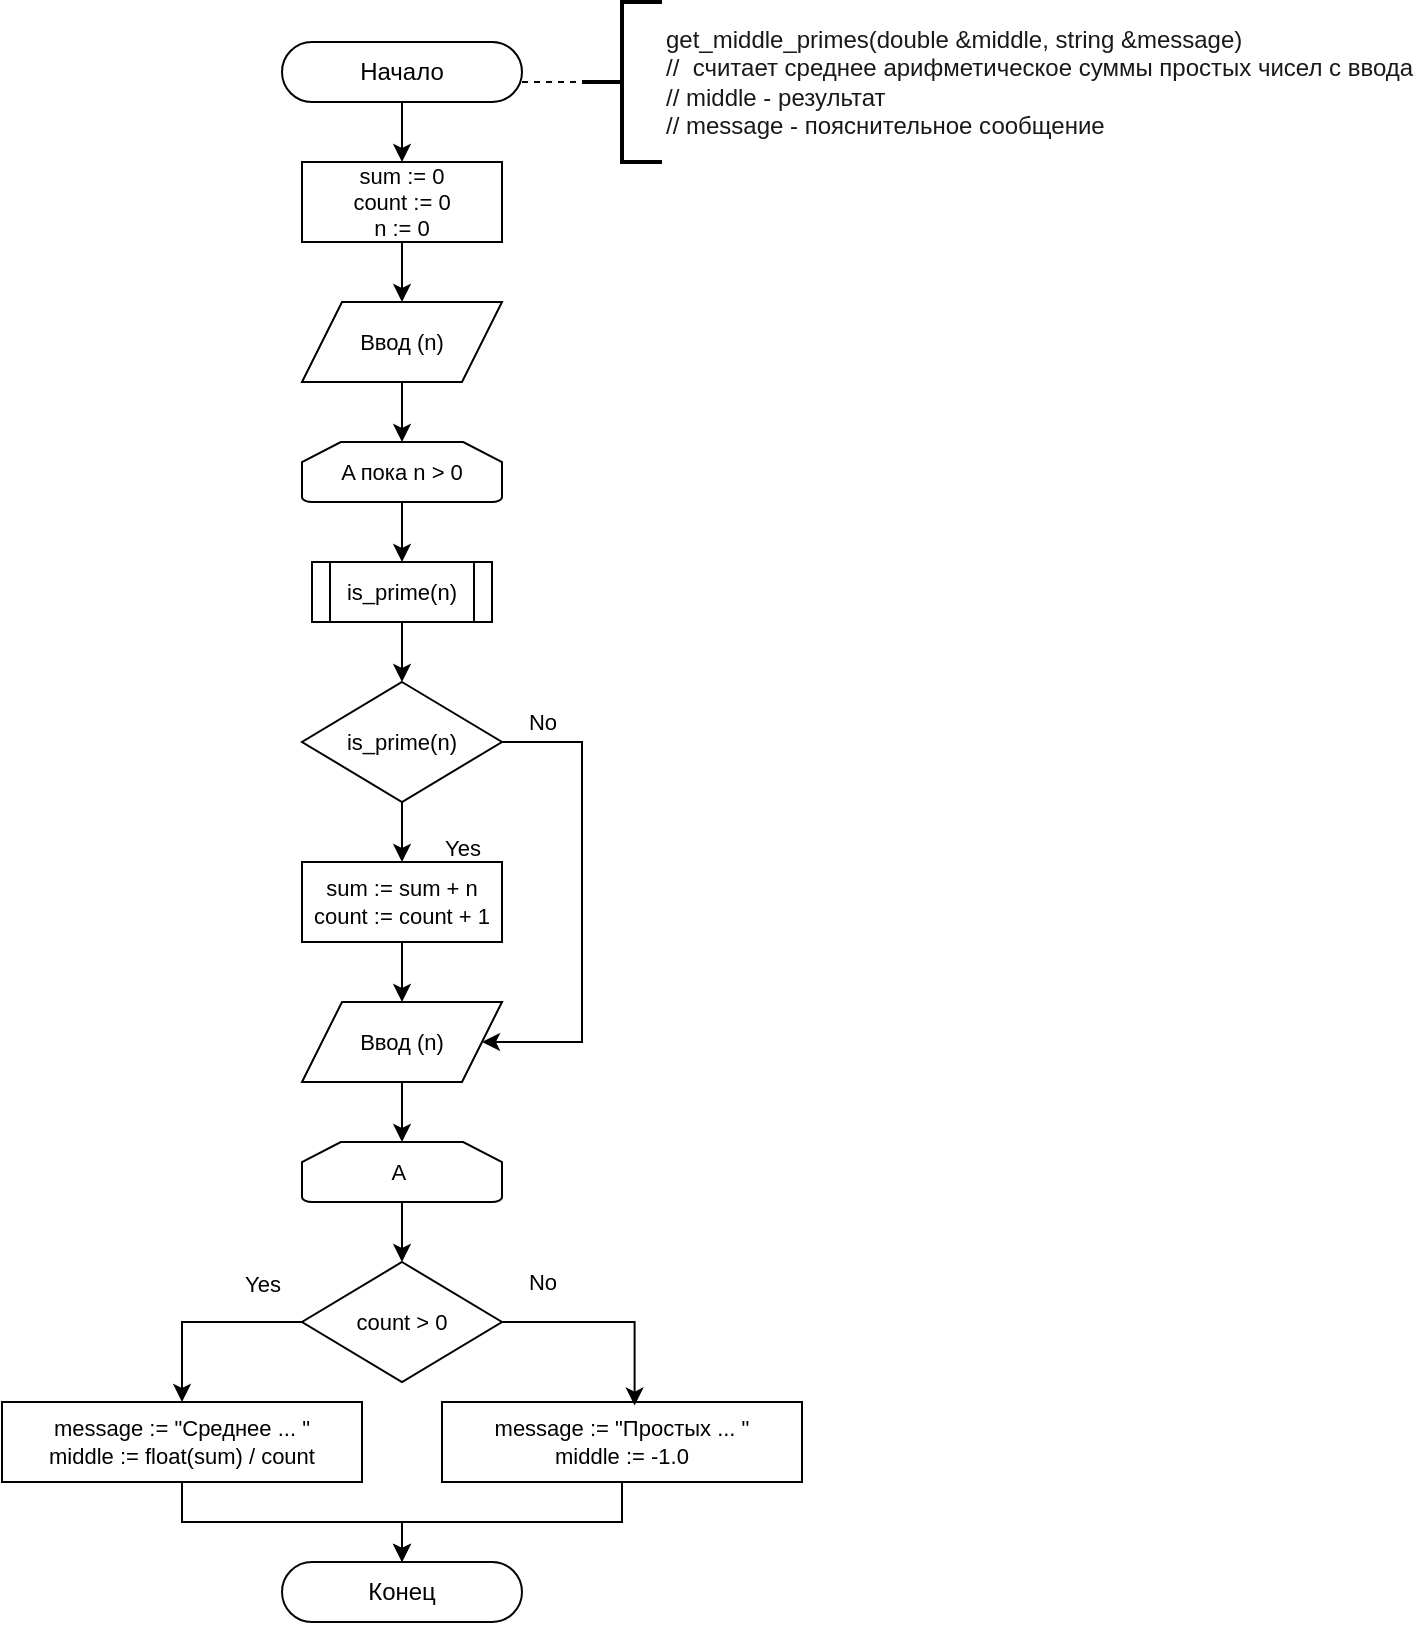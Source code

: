 <mxfile version="22.0.3" type="device">
  <diagram id="C5RBs43oDa-KdzZeNtuy" name="Page-1">
    <mxGraphModel dx="729" dy="1021" grid="1" gridSize="10" guides="1" tooltips="1" connect="1" arrows="1" fold="1" page="1" pageScale="1" pageWidth="827" pageHeight="1169" background="#ffffff" math="0" shadow="0">
      <root>
        <mxCell id="WIyWlLk6GJQsqaUBKTNV-0" />
        <mxCell id="WIyWlLk6GJQsqaUBKTNV-1" parent="WIyWlLk6GJQsqaUBKTNV-0" />
        <mxCell id="vsL5W6VhsvwQeHXMyWO6-2" style="edgeStyle=orthogonalEdgeStyle;shape=connector;rounded=0;orthogonalLoop=1;jettySize=auto;html=1;labelBackgroundColor=default;strokeColor=#000000;align=center;verticalAlign=middle;fontFamily=Helvetica;fontSize=11;fontColor=default;endArrow=classic;" edge="1" parent="WIyWlLk6GJQsqaUBKTNV-1" source="WIyWlLk6GJQsqaUBKTNV-3" target="vsL5W6VhsvwQeHXMyWO6-1">
          <mxGeometry relative="1" as="geometry" />
        </mxCell>
        <mxCell id="WIyWlLk6GJQsqaUBKTNV-3" value="&lt;font color=&quot;#000000&quot;&gt;Начало&lt;/font&gt;" style="rounded=1;whiteSpace=wrap;html=1;fontSize=12;glass=0;strokeWidth=1;shadow=0;arcSize=50;strokeColor=#000000;fillColor=none;" parent="WIyWlLk6GJQsqaUBKTNV-1" vertex="1">
          <mxGeometry x="160" y="80" width="120" height="30" as="geometry" />
        </mxCell>
        <mxCell id="Qi15xtnJ09Df0GoSAWtn-0" value="&lt;font color=&quot;#191919&quot;&gt;get_middle_primes(double &amp;amp;middle, string &amp;amp;message)&lt;br&gt;//&amp;nbsp; считает среднее арифметическое суммы простых чисел с ввода&lt;br&gt;// middle - результат&amp;nbsp;&lt;br&gt;// message - пояснительное сообщение&lt;br&gt;&lt;/font&gt;" style="strokeWidth=2;html=1;shape=mxgraph.flowchart.annotation_2;align=left;labelPosition=right;pointerEvents=1;strokeColor=#000000;" parent="WIyWlLk6GJQsqaUBKTNV-1" vertex="1">
          <mxGeometry x="310" y="60" width="40" height="80" as="geometry" />
        </mxCell>
        <mxCell id="Qi15xtnJ09Df0GoSAWtn-2" style="edgeStyle=orthogonalEdgeStyle;rounded=0;orthogonalLoop=1;jettySize=auto;html=1;entryX=0.27;entryY=0.5;entryDx=0;entryDy=0;entryPerimeter=0;dashed=1;endArrow=none;endFill=0;strokeColor=#050505;" parent="WIyWlLk6GJQsqaUBKTNV-1" source="WIyWlLk6GJQsqaUBKTNV-3" target="Qi15xtnJ09Df0GoSAWtn-0" edge="1">
          <mxGeometry relative="1" as="geometry">
            <Array as="points">
              <mxPoint x="310" y="100" />
              <mxPoint x="310" y="100" />
            </Array>
          </mxGeometry>
        </mxCell>
        <mxCell id="Qi15xtnJ09Df0GoSAWtn-17" value="&lt;font color=&quot;#000000&quot;&gt;Конец&lt;/font&gt;" style="rounded=1;whiteSpace=wrap;html=1;fontSize=12;glass=0;strokeWidth=1;shadow=0;arcSize=50;strokeColor=#050505;fillColor=none;" parent="WIyWlLk6GJQsqaUBKTNV-1" vertex="1">
          <mxGeometry x="160" y="840" width="120" height="30" as="geometry" />
        </mxCell>
        <mxCell id="vsL5W6VhsvwQeHXMyWO6-5" style="edgeStyle=orthogonalEdgeStyle;shape=connector;rounded=0;orthogonalLoop=1;jettySize=auto;html=1;labelBackgroundColor=default;strokeColor=#000000;align=center;verticalAlign=middle;fontFamily=Helvetica;fontSize=11;fontColor=default;endArrow=classic;" edge="1" parent="WIyWlLk6GJQsqaUBKTNV-1" source="vsL5W6VhsvwQeHXMyWO6-1" target="vsL5W6VhsvwQeHXMyWO6-4">
          <mxGeometry relative="1" as="geometry" />
        </mxCell>
        <mxCell id="vsL5W6VhsvwQeHXMyWO6-1" value="&lt;font color=&quot;#030303&quot;&gt;sum := 0&lt;br&gt;count := 0&lt;br&gt;n := 0&lt;br&gt;&lt;/font&gt;" style="rounded=0;whiteSpace=wrap;html=1;strokeColor=#000000;align=center;verticalAlign=middle;fontFamily=Helvetica;fontSize=11;fontColor=default;fillColor=none;" vertex="1" parent="WIyWlLk6GJQsqaUBKTNV-1">
          <mxGeometry x="170" y="140" width="100" height="40" as="geometry" />
        </mxCell>
        <mxCell id="vsL5W6VhsvwQeHXMyWO6-8" style="edgeStyle=orthogonalEdgeStyle;hachureGap=4;orthogonalLoop=1;jettySize=auto;html=1;fontFamily=Architects Daughter;fontSource=https%3A%2F%2Ffonts.googleapis.com%2Fcss%3Ffamily%3DArchitects%2BDaughter;fontSize=16;strokeColor=#000000;rounded=0;" edge="1" parent="WIyWlLk6GJQsqaUBKTNV-1" source="vsL5W6VhsvwQeHXMyWO6-4" target="vsL5W6VhsvwQeHXMyWO6-6">
          <mxGeometry relative="1" as="geometry">
            <Array as="points">
              <mxPoint x="220" y="270" />
              <mxPoint x="220" y="270" />
            </Array>
          </mxGeometry>
        </mxCell>
        <mxCell id="vsL5W6VhsvwQeHXMyWO6-4" value="&lt;font color=&quot;#030303&quot;&gt;Ввод&amp;nbsp;(n)&lt;br&gt;&lt;/font&gt;" style="shape=parallelogram;perimeter=parallelogramPerimeter;whiteSpace=wrap;html=1;fixedSize=1;rounded=0;strokeColor=#000000;align=center;verticalAlign=middle;fontFamily=Helvetica;fontSize=11;fontColor=default;fillColor=none;" vertex="1" parent="WIyWlLk6GJQsqaUBKTNV-1">
          <mxGeometry x="170" y="210" width="100" height="40" as="geometry" />
        </mxCell>
        <mxCell id="vsL5W6VhsvwQeHXMyWO6-17" style="edgeStyle=orthogonalEdgeStyle;rounded=0;orthogonalLoop=1;jettySize=auto;html=1;strokeColor=#000000;" edge="1" parent="WIyWlLk6GJQsqaUBKTNV-1" source="vsL5W6VhsvwQeHXMyWO6-6" target="vsL5W6VhsvwQeHXMyWO6-12">
          <mxGeometry relative="1" as="geometry" />
        </mxCell>
        <mxCell id="vsL5W6VhsvwQeHXMyWO6-6" value="A пока n &amp;gt; 0" style="strokeWidth=1;html=1;shape=mxgraph.flowchart.loop_limit;whiteSpace=wrap;rounded=0;strokeColor=#000000;align=center;verticalAlign=middle;fontFamily=Helvetica;fontSize=11;fontColor=#000000;fillColor=none;" vertex="1" parent="WIyWlLk6GJQsqaUBKTNV-1">
          <mxGeometry x="170" y="280" width="100" height="30" as="geometry" />
        </mxCell>
        <mxCell id="vsL5W6VhsvwQeHXMyWO6-14" style="edgeStyle=orthogonalEdgeStyle;rounded=0;orthogonalLoop=1;jettySize=auto;html=1;strokeColor=#000000;" edge="1" parent="WIyWlLk6GJQsqaUBKTNV-1" source="vsL5W6VhsvwQeHXMyWO6-10" target="vsL5W6VhsvwQeHXMyWO6-13">
          <mxGeometry relative="1" as="geometry">
            <Array as="points">
              <mxPoint x="220" y="470" />
              <mxPoint x="220" y="470" />
            </Array>
          </mxGeometry>
        </mxCell>
        <mxCell id="vsL5W6VhsvwQeHXMyWO6-15" value="Yes" style="edgeLabel;html=1;align=center;verticalAlign=middle;resizable=0;points=[];labelBackgroundColor=none;fontColor=#000000;" vertex="1" connectable="0" parent="vsL5W6VhsvwQeHXMyWO6-14">
          <mxGeometry x="-0.156" relative="1" as="geometry">
            <mxPoint x="-70" y="228" as="offset" />
          </mxGeometry>
        </mxCell>
        <mxCell id="vsL5W6VhsvwQeHXMyWO6-10" value="is_prime(n)" style="strokeWidth=1;html=1;shape=mxgraph.flowchart.decision;whiteSpace=wrap;fontSize=11;fillColor=none;strokeColor=#000000;rounded=0;fontColor=#000000;fillColor=none;" vertex="1" parent="WIyWlLk6GJQsqaUBKTNV-1">
          <mxGeometry x="170" y="400" width="100" height="60" as="geometry" />
        </mxCell>
        <mxCell id="vsL5W6VhsvwQeHXMyWO6-18" style="edgeStyle=orthogonalEdgeStyle;rounded=0;orthogonalLoop=1;jettySize=auto;html=1;strokeColor=#000000;" edge="1" parent="WIyWlLk6GJQsqaUBKTNV-1" source="vsL5W6VhsvwQeHXMyWO6-12" target="vsL5W6VhsvwQeHXMyWO6-10">
          <mxGeometry relative="1" as="geometry" />
        </mxCell>
        <mxCell id="vsL5W6VhsvwQeHXMyWO6-12" value="is_prime(n)" style="shape=process;whiteSpace=wrap;html=1;backgroundOutline=1;fontSize=11;fillColor=none;strokeColor=#000000;fontColor=#000000;strokeWidth=1;rounded=0;" vertex="1" parent="WIyWlLk6GJQsqaUBKTNV-1">
          <mxGeometry x="175" y="340" width="90" height="30" as="geometry" />
        </mxCell>
        <mxCell id="vsL5W6VhsvwQeHXMyWO6-21" style="edgeStyle=orthogonalEdgeStyle;rounded=0;orthogonalLoop=1;jettySize=auto;html=1;strokeColor=#000000;" edge="1" parent="WIyWlLk6GJQsqaUBKTNV-1" source="vsL5W6VhsvwQeHXMyWO6-13" target="vsL5W6VhsvwQeHXMyWO6-19">
          <mxGeometry relative="1" as="geometry" />
        </mxCell>
        <mxCell id="vsL5W6VhsvwQeHXMyWO6-13" value="&lt;font color=&quot;#030303&quot;&gt;sum := sum + n&lt;br&gt;count := count + 1&lt;br&gt;&lt;/font&gt;" style="rounded=0;whiteSpace=wrap;html=1;strokeColor=#000000;align=center;verticalAlign=middle;fontFamily=Helvetica;fontSize=11;fontColor=default;fillColor=none;" vertex="1" parent="WIyWlLk6GJQsqaUBKTNV-1">
          <mxGeometry x="170" y="490" width="100" height="40" as="geometry" />
        </mxCell>
        <mxCell id="vsL5W6VhsvwQeHXMyWO6-24" style="edgeStyle=orthogonalEdgeStyle;rounded=0;orthogonalLoop=1;jettySize=auto;html=1;strokeColor=#000000;" edge="1" parent="WIyWlLk6GJQsqaUBKTNV-1" source="vsL5W6VhsvwQeHXMyWO6-19" target="vsL5W6VhsvwQeHXMyWO6-23">
          <mxGeometry relative="1" as="geometry" />
        </mxCell>
        <mxCell id="vsL5W6VhsvwQeHXMyWO6-19" value="&lt;font color=&quot;#030303&quot;&gt;Ввод&amp;nbsp;(n)&lt;br&gt;&lt;/font&gt;" style="shape=parallelogram;perimeter=parallelogramPerimeter;whiteSpace=wrap;html=1;fixedSize=1;rounded=0;strokeColor=#000000;align=center;verticalAlign=middle;fontFamily=Helvetica;fontSize=11;fontColor=default;fillColor=none;" vertex="1" parent="WIyWlLk6GJQsqaUBKTNV-1">
          <mxGeometry x="170" y="560" width="100" height="40" as="geometry" />
        </mxCell>
        <mxCell id="vsL5W6VhsvwQeHXMyWO6-20" style="edgeStyle=orthogonalEdgeStyle;rounded=0;orthogonalLoop=1;jettySize=auto;html=1;strokeColor=#000000;entryX=1;entryY=0.5;entryDx=0;entryDy=0;" edge="1" parent="WIyWlLk6GJQsqaUBKTNV-1" source="vsL5W6VhsvwQeHXMyWO6-10" target="vsL5W6VhsvwQeHXMyWO6-19">
          <mxGeometry relative="1" as="geometry">
            <Array as="points">
              <mxPoint x="310" y="430" />
              <mxPoint x="310" y="580" />
            </Array>
          </mxGeometry>
        </mxCell>
        <mxCell id="vsL5W6VhsvwQeHXMyWO6-25" value="No" style="edgeLabel;html=1;align=center;verticalAlign=middle;resizable=0;points=[];labelBackgroundColor=none;fontColor=#000000;" vertex="1" connectable="0" parent="vsL5W6VhsvwQeHXMyWO6-20">
          <mxGeometry x="-0.838" relative="1" as="geometry">
            <mxPoint y="-10" as="offset" />
          </mxGeometry>
        </mxCell>
        <mxCell id="vsL5W6VhsvwQeHXMyWO6-27" style="edgeStyle=orthogonalEdgeStyle;rounded=0;orthogonalLoop=1;jettySize=auto;html=1;strokeColor=#000000;" edge="1" parent="WIyWlLk6GJQsqaUBKTNV-1" source="vsL5W6VhsvwQeHXMyWO6-23" target="vsL5W6VhsvwQeHXMyWO6-26">
          <mxGeometry relative="1" as="geometry" />
        </mxCell>
        <mxCell id="vsL5W6VhsvwQeHXMyWO6-23" value="A&amp;nbsp;" style="strokeWidth=1;html=1;shape=mxgraph.flowchart.loop_limit;whiteSpace=wrap;rounded=0;strokeColor=#000000;align=center;verticalAlign=middle;fontFamily=Helvetica;fontSize=11;fontColor=#000000;fillColor=none;" vertex="1" parent="WIyWlLk6GJQsqaUBKTNV-1">
          <mxGeometry x="170" y="630" width="100" height="30" as="geometry" />
        </mxCell>
        <mxCell id="vsL5W6VhsvwQeHXMyWO6-31" style="edgeStyle=orthogonalEdgeStyle;rounded=0;orthogonalLoop=1;jettySize=auto;html=1;entryX=0.5;entryY=0;entryDx=0;entryDy=0;exitX=0;exitY=0.5;exitDx=0;exitDy=0;exitPerimeter=0;strokeColor=#000000;" edge="1" parent="WIyWlLk6GJQsqaUBKTNV-1" source="vsL5W6VhsvwQeHXMyWO6-26" target="vsL5W6VhsvwQeHXMyWO6-28">
          <mxGeometry relative="1" as="geometry" />
        </mxCell>
        <mxCell id="vsL5W6VhsvwQeHXMyWO6-26" value="count &amp;gt; 0" style="strokeWidth=1;html=1;shape=mxgraph.flowchart.decision;whiteSpace=wrap;fontSize=11;fillColor=none;strokeColor=#000000;rounded=0;fontColor=#000000;fillColor=none;" vertex="1" parent="WIyWlLk6GJQsqaUBKTNV-1">
          <mxGeometry x="170" y="690" width="100" height="60" as="geometry" />
        </mxCell>
        <mxCell id="vsL5W6VhsvwQeHXMyWO6-36" style="edgeStyle=orthogonalEdgeStyle;rounded=0;orthogonalLoop=1;jettySize=auto;html=1;strokeColor=#000000;" edge="1" parent="WIyWlLk6GJQsqaUBKTNV-1" source="vsL5W6VhsvwQeHXMyWO6-28" target="Qi15xtnJ09Df0GoSAWtn-17">
          <mxGeometry relative="1" as="geometry" />
        </mxCell>
        <mxCell id="vsL5W6VhsvwQeHXMyWO6-28" value="&lt;font color=&quot;#030303&quot;&gt;message := &quot;&lt;/font&gt;&lt;font color=&quot;#000000&quot;&gt;Среднее ...&amp;nbsp;&lt;span style=&quot;background-color: initial;&quot;&gt;&quot;&lt;br&gt;middle := float(sum) / count&lt;br&gt;&lt;/span&gt;&lt;/font&gt;" style="rounded=0;whiteSpace=wrap;html=1;strokeColor=#000000;align=center;verticalAlign=middle;fontFamily=Helvetica;fontSize=11;fontColor=default;fillColor=none;" vertex="1" parent="WIyWlLk6GJQsqaUBKTNV-1">
          <mxGeometry x="20" y="760" width="180" height="40" as="geometry" />
        </mxCell>
        <mxCell id="vsL5W6VhsvwQeHXMyWO6-35" style="edgeStyle=orthogonalEdgeStyle;rounded=0;orthogonalLoop=1;jettySize=auto;html=1;entryX=0.5;entryY=0;entryDx=0;entryDy=0;strokeColor=#000000;" edge="1" parent="WIyWlLk6GJQsqaUBKTNV-1" source="vsL5W6VhsvwQeHXMyWO6-30" target="Qi15xtnJ09Df0GoSAWtn-17">
          <mxGeometry relative="1" as="geometry" />
        </mxCell>
        <mxCell id="vsL5W6VhsvwQeHXMyWO6-30" value="&lt;font color=&quot;#030303&quot;&gt;message := &quot;&lt;/font&gt;&lt;font color=&quot;#000000&quot;&gt;Простых ...&amp;nbsp;&lt;span style=&quot;background-color: initial;&quot;&gt;&quot;&lt;br&gt;middle := -1.0&lt;br&gt;&lt;/span&gt;&lt;/font&gt;" style="rounded=0;whiteSpace=wrap;html=1;strokeColor=#000000;align=center;verticalAlign=middle;fontFamily=Helvetica;fontSize=11;fontColor=default;fillColor=none;" vertex="1" parent="WIyWlLk6GJQsqaUBKTNV-1">
          <mxGeometry x="240" y="760" width="180" height="40" as="geometry" />
        </mxCell>
        <mxCell id="vsL5W6VhsvwQeHXMyWO6-32" style="edgeStyle=orthogonalEdgeStyle;rounded=0;orthogonalLoop=1;jettySize=auto;html=1;entryX=0.535;entryY=0.044;entryDx=0;entryDy=0;entryPerimeter=0;exitX=1;exitY=0.5;exitDx=0;exitDy=0;exitPerimeter=0;strokeColor=#000000;" edge="1" parent="WIyWlLk6GJQsqaUBKTNV-1" source="vsL5W6VhsvwQeHXMyWO6-26" target="vsL5W6VhsvwQeHXMyWO6-30">
          <mxGeometry relative="1" as="geometry" />
        </mxCell>
        <mxCell id="vsL5W6VhsvwQeHXMyWO6-33" value="Yes" style="edgeLabel;html=1;align=center;verticalAlign=middle;resizable=0;points=[];labelBackgroundColor=none;fontColor=#000000;" vertex="1" connectable="0" parent="WIyWlLk6GJQsqaUBKTNV-1">
          <mxGeometry x="250.034" y="482.414" as="geometry" />
        </mxCell>
        <mxCell id="vsL5W6VhsvwQeHXMyWO6-34" value="No" style="edgeLabel;html=1;align=center;verticalAlign=middle;resizable=0;points=[];labelBackgroundColor=none;fontColor=#000000;" vertex="1" connectable="0" parent="WIyWlLk6GJQsqaUBKTNV-1">
          <mxGeometry x="290.0" y="700.004" as="geometry" />
        </mxCell>
      </root>
    </mxGraphModel>
  </diagram>
</mxfile>
